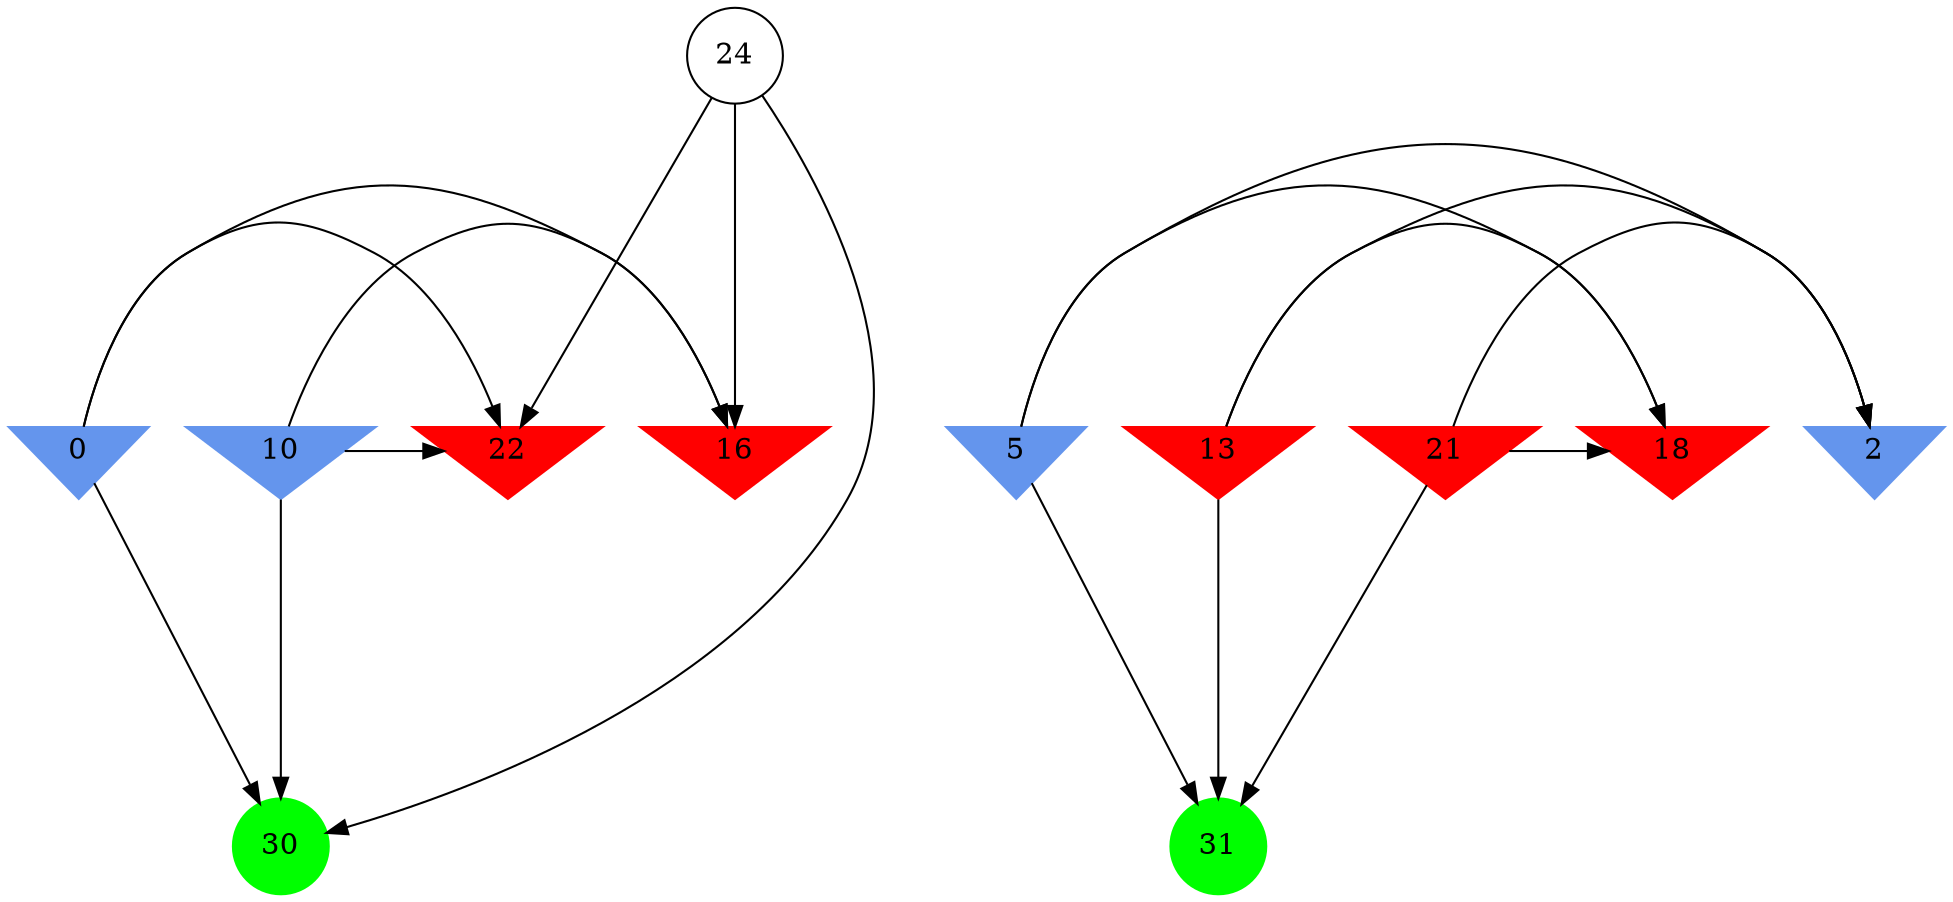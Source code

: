 digraph brain {
	ranksep=2.0;
	0 [shape=invtriangle,style=filled,color=cornflowerblue];
	2 [shape=invtriangle,style=filled,color=cornflowerblue];
	5 [shape=invtriangle,style=filled,color=cornflowerblue];
	10 [shape=invtriangle,style=filled,color=cornflowerblue];
	13 [shape=invtriangle,style=filled,color=red];
	16 [shape=invtriangle,style=filled,color=red];
	18 [shape=invtriangle,style=filled,color=red];
	21 [shape=invtriangle,style=filled,color=red];
	22 [shape=invtriangle,style=filled,color=red];
	24 [shape=circle,color=black];
	30 [shape=circle,style=filled,color=green];
	31 [shape=circle,style=filled,color=green];
	5	->	31;
	5	->	2;
	5	->	18;
	13	->	31;
	13	->	2;
	13	->	18;
	21	->	31;
	21	->	2;
	21	->	18;
	10	->	22;
	10	->	16;
	10	->	30;
	24	->	22;
	24	->	16;
	24	->	30;
	0	->	22;
	0	->	16;
	0	->	30;
	{ rank=same; 0; 2; 5; 10; 13; 16; 18; 21; 22; }
	{ rank=same; 24; }
	{ rank=same; 30; 31; }
}
